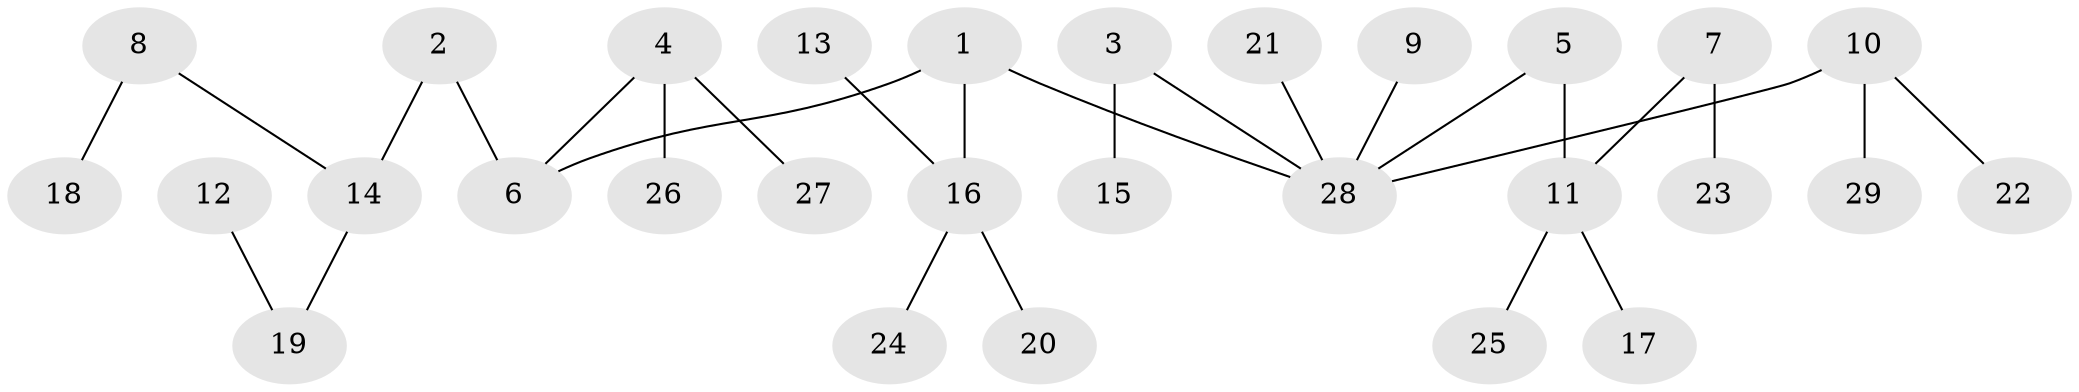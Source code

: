 // original degree distribution, {1: 0.46551724137931033, 4: 0.06896551724137931, 8: 0.017241379310344827, 3: 0.1206896551724138, 2: 0.3103448275862069, 6: 0.017241379310344827}
// Generated by graph-tools (version 1.1) at 2025/02/03/09/25 03:02:26]
// undirected, 29 vertices, 28 edges
graph export_dot {
graph [start="1"]
  node [color=gray90,style=filled];
  1;
  2;
  3;
  4;
  5;
  6;
  7;
  8;
  9;
  10;
  11;
  12;
  13;
  14;
  15;
  16;
  17;
  18;
  19;
  20;
  21;
  22;
  23;
  24;
  25;
  26;
  27;
  28;
  29;
  1 -- 6 [weight=1.0];
  1 -- 16 [weight=1.0];
  1 -- 28 [weight=1.0];
  2 -- 6 [weight=1.0];
  2 -- 14 [weight=1.0];
  3 -- 15 [weight=1.0];
  3 -- 28 [weight=1.0];
  4 -- 6 [weight=1.0];
  4 -- 26 [weight=1.0];
  4 -- 27 [weight=1.0];
  5 -- 11 [weight=1.0];
  5 -- 28 [weight=1.0];
  7 -- 11 [weight=1.0];
  7 -- 23 [weight=1.0];
  8 -- 14 [weight=1.0];
  8 -- 18 [weight=1.0];
  9 -- 28 [weight=1.0];
  10 -- 22 [weight=1.0];
  10 -- 28 [weight=1.0];
  10 -- 29 [weight=1.0];
  11 -- 17 [weight=1.0];
  11 -- 25 [weight=1.0];
  12 -- 19 [weight=1.0];
  13 -- 16 [weight=1.0];
  14 -- 19 [weight=1.0];
  16 -- 20 [weight=1.0];
  16 -- 24 [weight=1.0];
  21 -- 28 [weight=1.0];
}
